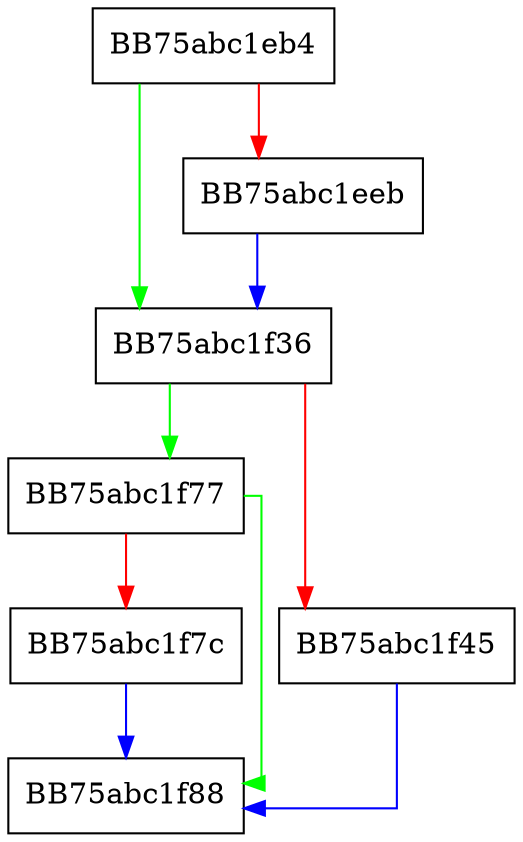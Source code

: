 digraph eIL_rcl32f {
  node [shape="box"];
  graph [splines=ortho];
  BB75abc1eb4 -> BB75abc1f36 [color="green"];
  BB75abc1eb4 -> BB75abc1eeb [color="red"];
  BB75abc1eeb -> BB75abc1f36 [color="blue"];
  BB75abc1f36 -> BB75abc1f77 [color="green"];
  BB75abc1f36 -> BB75abc1f45 [color="red"];
  BB75abc1f45 -> BB75abc1f88 [color="blue"];
  BB75abc1f77 -> BB75abc1f88 [color="green"];
  BB75abc1f77 -> BB75abc1f7c [color="red"];
  BB75abc1f7c -> BB75abc1f88 [color="blue"];
}